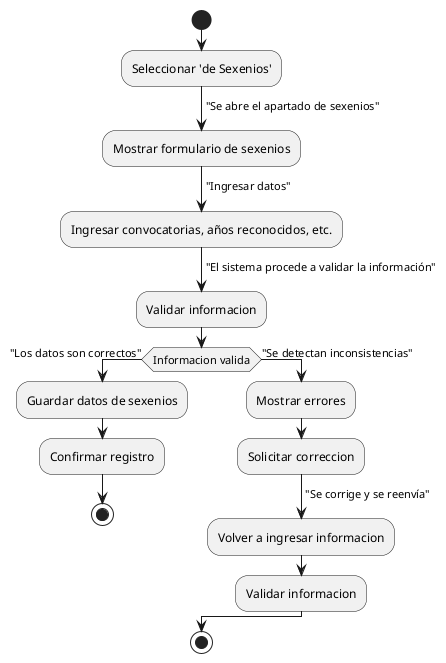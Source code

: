 @startuml

start
:Seleccionar 'de Sexenios';
-> "Se abre el apartado de sexenios";
:Mostrar formulario de sexenios;
-> "Ingresar datos";
:Ingresar convocatorias, años reconocidos, etc.;
-> "El sistema procede a validar la información";
:Validar informacion;

if (Informacion valida) then (Si)
  -> "Los datos son correctos";
  :Guardar datos de sexenios;
  :Confirmar registro;
  stop
else (No)
  -> "Se detectan inconsistencias";
  :Mostrar errores;
  :Solicitar correccion;
  -> "Se corrige y se reenvía";
  :Volver a ingresar informacion;
  :Validar informacion;
endif

stop

@enduml
